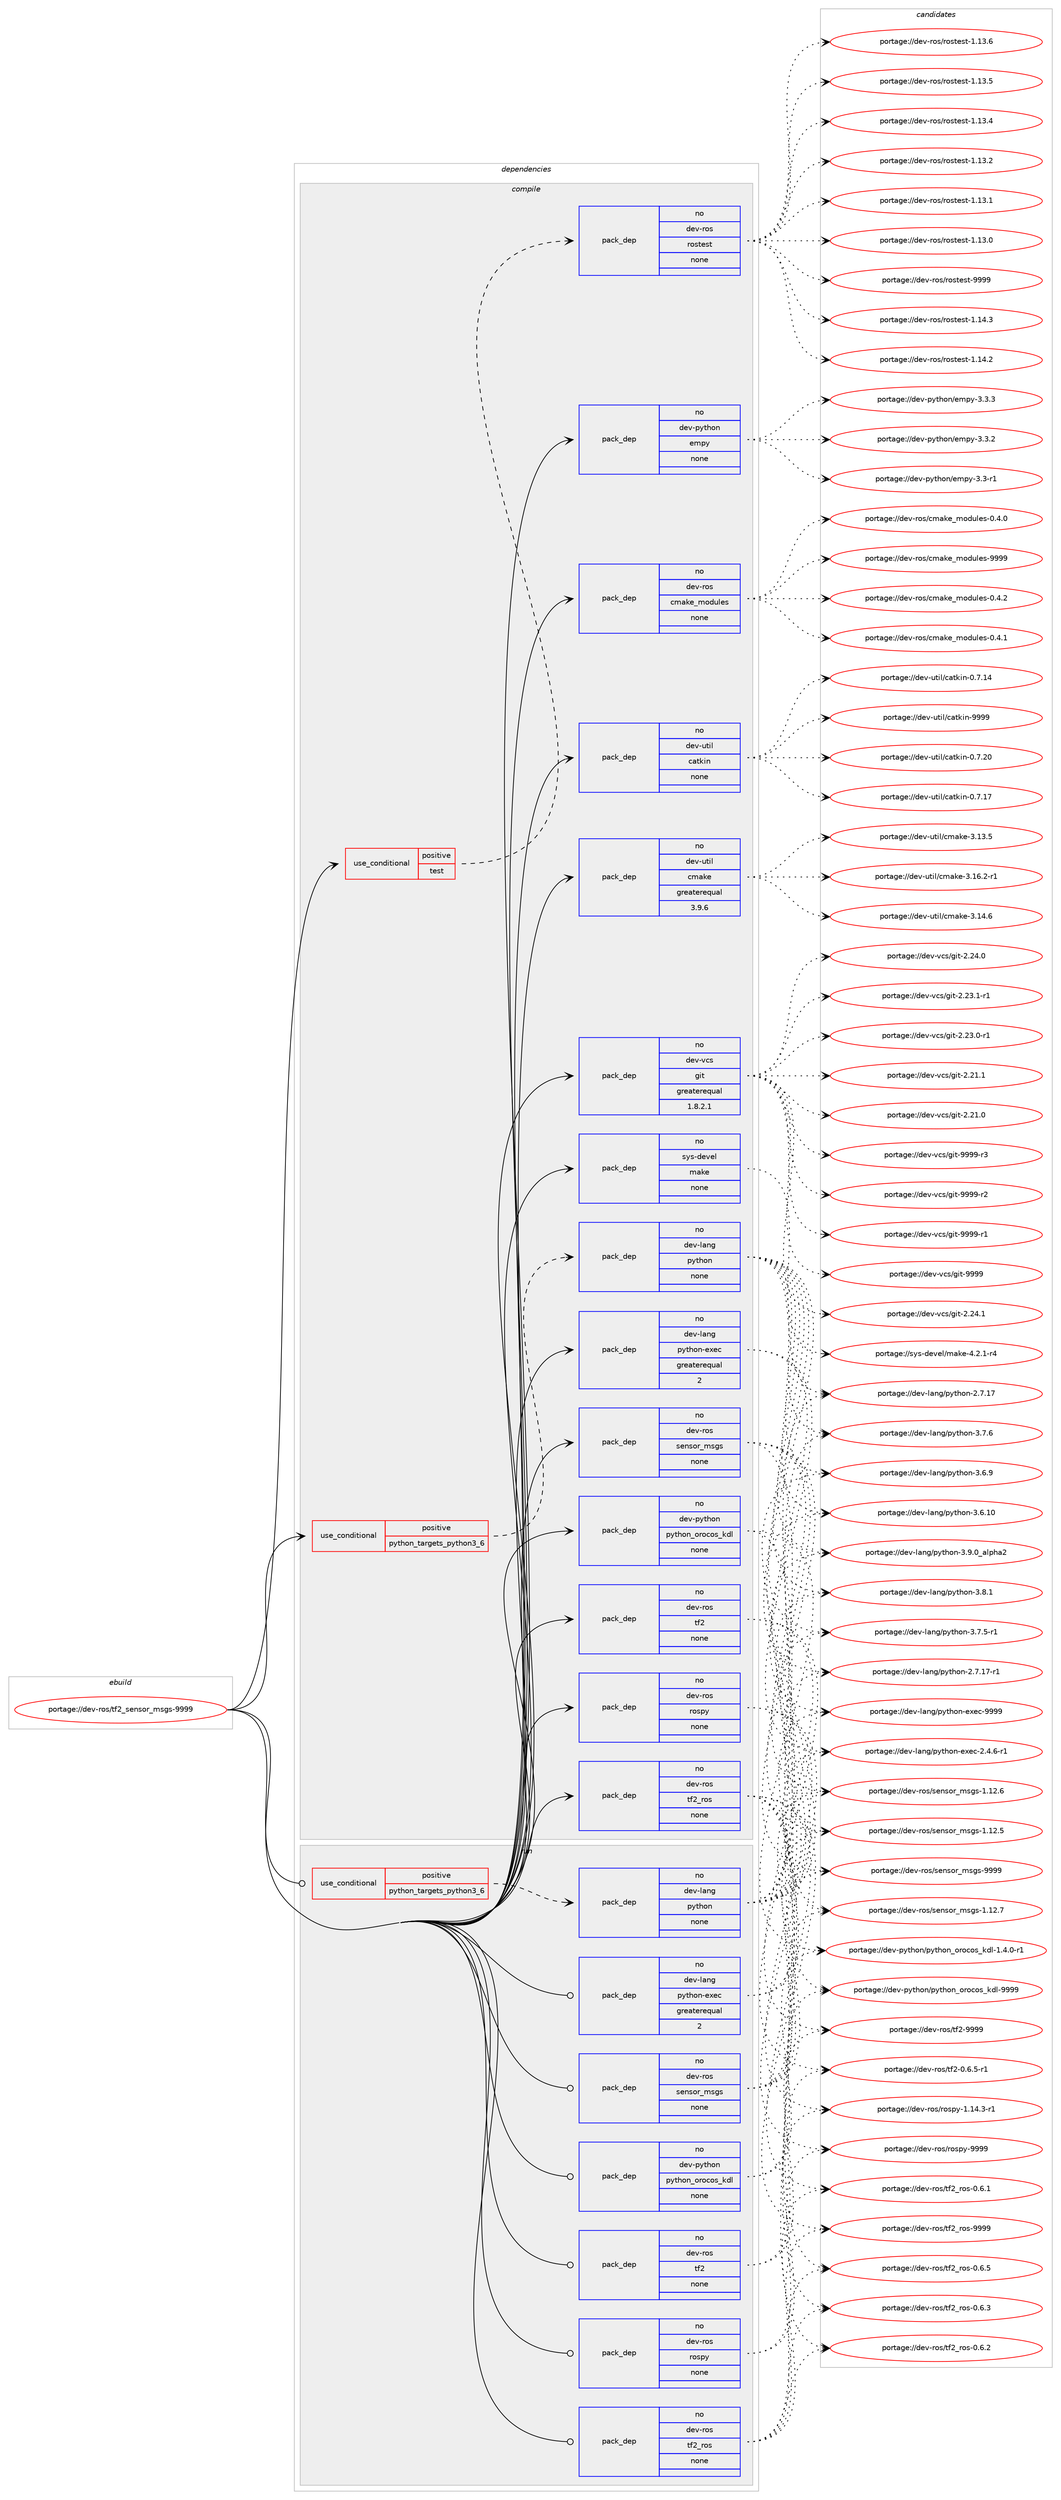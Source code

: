 digraph prolog {

# *************
# Graph options
# *************

newrank=true;
concentrate=true;
compound=true;
graph [rankdir=LR,fontname=Helvetica,fontsize=10,ranksep=1.5];#, ranksep=2.5, nodesep=0.2];
edge  [arrowhead=vee];
node  [fontname=Helvetica,fontsize=10];

# **********
# The ebuild
# **********

subgraph cluster_leftcol {
color=gray;
label=<<i>ebuild</i>>;
id [label="portage://dev-ros/tf2_sensor_msgs-9999", color=red, width=4, href="../dev-ros/tf2_sensor_msgs-9999.svg"];
}

# ****************
# The dependencies
# ****************

subgraph cluster_midcol {
color=gray;
label=<<i>dependencies</i>>;
subgraph cluster_compile {
fillcolor="#eeeeee";
style=filled;
label=<<i>compile</i>>;
subgraph cond95761 {
dependency375006 [label=<<TABLE BORDER="0" CELLBORDER="1" CELLSPACING="0" CELLPADDING="4"><TR><TD ROWSPAN="3" CELLPADDING="10">use_conditional</TD></TR><TR><TD>positive</TD></TR><TR><TD>python_targets_python3_6</TD></TR></TABLE>>, shape=none, color=red];
subgraph pack274392 {
dependency375007 [label=<<TABLE BORDER="0" CELLBORDER="1" CELLSPACING="0" CELLPADDING="4" WIDTH="220"><TR><TD ROWSPAN="6" CELLPADDING="30">pack_dep</TD></TR><TR><TD WIDTH="110">no</TD></TR><TR><TD>dev-lang</TD></TR><TR><TD>python</TD></TR><TR><TD>none</TD></TR><TR><TD></TD></TR></TABLE>>, shape=none, color=blue];
}
dependency375006:e -> dependency375007:w [weight=20,style="dashed",arrowhead="vee"];
}
id:e -> dependency375006:w [weight=20,style="solid",arrowhead="vee"];
subgraph cond95762 {
dependency375008 [label=<<TABLE BORDER="0" CELLBORDER="1" CELLSPACING="0" CELLPADDING="4"><TR><TD ROWSPAN="3" CELLPADDING="10">use_conditional</TD></TR><TR><TD>positive</TD></TR><TR><TD>test</TD></TR></TABLE>>, shape=none, color=red];
subgraph pack274393 {
dependency375009 [label=<<TABLE BORDER="0" CELLBORDER="1" CELLSPACING="0" CELLPADDING="4" WIDTH="220"><TR><TD ROWSPAN="6" CELLPADDING="30">pack_dep</TD></TR><TR><TD WIDTH="110">no</TD></TR><TR><TD>dev-ros</TD></TR><TR><TD>rostest</TD></TR><TR><TD>none</TD></TR><TR><TD></TD></TR></TABLE>>, shape=none, color=blue];
}
dependency375008:e -> dependency375009:w [weight=20,style="dashed",arrowhead="vee"];
}
id:e -> dependency375008:w [weight=20,style="solid",arrowhead="vee"];
subgraph pack274394 {
dependency375010 [label=<<TABLE BORDER="0" CELLBORDER="1" CELLSPACING="0" CELLPADDING="4" WIDTH="220"><TR><TD ROWSPAN="6" CELLPADDING="30">pack_dep</TD></TR><TR><TD WIDTH="110">no</TD></TR><TR><TD>dev-lang</TD></TR><TR><TD>python-exec</TD></TR><TR><TD>greaterequal</TD></TR><TR><TD>2</TD></TR></TABLE>>, shape=none, color=blue];
}
id:e -> dependency375010:w [weight=20,style="solid",arrowhead="vee"];
subgraph pack274395 {
dependency375011 [label=<<TABLE BORDER="0" CELLBORDER="1" CELLSPACING="0" CELLPADDING="4" WIDTH="220"><TR><TD ROWSPAN="6" CELLPADDING="30">pack_dep</TD></TR><TR><TD WIDTH="110">no</TD></TR><TR><TD>dev-python</TD></TR><TR><TD>empy</TD></TR><TR><TD>none</TD></TR><TR><TD></TD></TR></TABLE>>, shape=none, color=blue];
}
id:e -> dependency375011:w [weight=20,style="solid",arrowhead="vee"];
subgraph pack274396 {
dependency375012 [label=<<TABLE BORDER="0" CELLBORDER="1" CELLSPACING="0" CELLPADDING="4" WIDTH="220"><TR><TD ROWSPAN="6" CELLPADDING="30">pack_dep</TD></TR><TR><TD WIDTH="110">no</TD></TR><TR><TD>dev-python</TD></TR><TR><TD>python_orocos_kdl</TD></TR><TR><TD>none</TD></TR><TR><TD></TD></TR></TABLE>>, shape=none, color=blue];
}
id:e -> dependency375012:w [weight=20,style="solid",arrowhead="vee"];
subgraph pack274397 {
dependency375013 [label=<<TABLE BORDER="0" CELLBORDER="1" CELLSPACING="0" CELLPADDING="4" WIDTH="220"><TR><TD ROWSPAN="6" CELLPADDING="30">pack_dep</TD></TR><TR><TD WIDTH="110">no</TD></TR><TR><TD>dev-ros</TD></TR><TR><TD>cmake_modules</TD></TR><TR><TD>none</TD></TR><TR><TD></TD></TR></TABLE>>, shape=none, color=blue];
}
id:e -> dependency375013:w [weight=20,style="solid",arrowhead="vee"];
subgraph pack274398 {
dependency375014 [label=<<TABLE BORDER="0" CELLBORDER="1" CELLSPACING="0" CELLPADDING="4" WIDTH="220"><TR><TD ROWSPAN="6" CELLPADDING="30">pack_dep</TD></TR><TR><TD WIDTH="110">no</TD></TR><TR><TD>dev-ros</TD></TR><TR><TD>rospy</TD></TR><TR><TD>none</TD></TR><TR><TD></TD></TR></TABLE>>, shape=none, color=blue];
}
id:e -> dependency375014:w [weight=20,style="solid",arrowhead="vee"];
subgraph pack274399 {
dependency375015 [label=<<TABLE BORDER="0" CELLBORDER="1" CELLSPACING="0" CELLPADDING="4" WIDTH="220"><TR><TD ROWSPAN="6" CELLPADDING="30">pack_dep</TD></TR><TR><TD WIDTH="110">no</TD></TR><TR><TD>dev-ros</TD></TR><TR><TD>sensor_msgs</TD></TR><TR><TD>none</TD></TR><TR><TD></TD></TR></TABLE>>, shape=none, color=blue];
}
id:e -> dependency375015:w [weight=20,style="solid",arrowhead="vee"];
subgraph pack274400 {
dependency375016 [label=<<TABLE BORDER="0" CELLBORDER="1" CELLSPACING="0" CELLPADDING="4" WIDTH="220"><TR><TD ROWSPAN="6" CELLPADDING="30">pack_dep</TD></TR><TR><TD WIDTH="110">no</TD></TR><TR><TD>dev-ros</TD></TR><TR><TD>tf2</TD></TR><TR><TD>none</TD></TR><TR><TD></TD></TR></TABLE>>, shape=none, color=blue];
}
id:e -> dependency375016:w [weight=20,style="solid",arrowhead="vee"];
subgraph pack274401 {
dependency375017 [label=<<TABLE BORDER="0" CELLBORDER="1" CELLSPACING="0" CELLPADDING="4" WIDTH="220"><TR><TD ROWSPAN="6" CELLPADDING="30">pack_dep</TD></TR><TR><TD WIDTH="110">no</TD></TR><TR><TD>dev-ros</TD></TR><TR><TD>tf2_ros</TD></TR><TR><TD>none</TD></TR><TR><TD></TD></TR></TABLE>>, shape=none, color=blue];
}
id:e -> dependency375017:w [weight=20,style="solid",arrowhead="vee"];
subgraph pack274402 {
dependency375018 [label=<<TABLE BORDER="0" CELLBORDER="1" CELLSPACING="0" CELLPADDING="4" WIDTH="220"><TR><TD ROWSPAN="6" CELLPADDING="30">pack_dep</TD></TR><TR><TD WIDTH="110">no</TD></TR><TR><TD>dev-util</TD></TR><TR><TD>catkin</TD></TR><TR><TD>none</TD></TR><TR><TD></TD></TR></TABLE>>, shape=none, color=blue];
}
id:e -> dependency375018:w [weight=20,style="solid",arrowhead="vee"];
subgraph pack274403 {
dependency375019 [label=<<TABLE BORDER="0" CELLBORDER="1" CELLSPACING="0" CELLPADDING="4" WIDTH="220"><TR><TD ROWSPAN="6" CELLPADDING="30">pack_dep</TD></TR><TR><TD WIDTH="110">no</TD></TR><TR><TD>dev-util</TD></TR><TR><TD>cmake</TD></TR><TR><TD>greaterequal</TD></TR><TR><TD>3.9.6</TD></TR></TABLE>>, shape=none, color=blue];
}
id:e -> dependency375019:w [weight=20,style="solid",arrowhead="vee"];
subgraph pack274404 {
dependency375020 [label=<<TABLE BORDER="0" CELLBORDER="1" CELLSPACING="0" CELLPADDING="4" WIDTH="220"><TR><TD ROWSPAN="6" CELLPADDING="30">pack_dep</TD></TR><TR><TD WIDTH="110">no</TD></TR><TR><TD>dev-vcs</TD></TR><TR><TD>git</TD></TR><TR><TD>greaterequal</TD></TR><TR><TD>1.8.2.1</TD></TR></TABLE>>, shape=none, color=blue];
}
id:e -> dependency375020:w [weight=20,style="solid",arrowhead="vee"];
subgraph pack274405 {
dependency375021 [label=<<TABLE BORDER="0" CELLBORDER="1" CELLSPACING="0" CELLPADDING="4" WIDTH="220"><TR><TD ROWSPAN="6" CELLPADDING="30">pack_dep</TD></TR><TR><TD WIDTH="110">no</TD></TR><TR><TD>sys-devel</TD></TR><TR><TD>make</TD></TR><TR><TD>none</TD></TR><TR><TD></TD></TR></TABLE>>, shape=none, color=blue];
}
id:e -> dependency375021:w [weight=20,style="solid",arrowhead="vee"];
}
subgraph cluster_compileandrun {
fillcolor="#eeeeee";
style=filled;
label=<<i>compile and run</i>>;
}
subgraph cluster_run {
fillcolor="#eeeeee";
style=filled;
label=<<i>run</i>>;
subgraph cond95763 {
dependency375022 [label=<<TABLE BORDER="0" CELLBORDER="1" CELLSPACING="0" CELLPADDING="4"><TR><TD ROWSPAN="3" CELLPADDING="10">use_conditional</TD></TR><TR><TD>positive</TD></TR><TR><TD>python_targets_python3_6</TD></TR></TABLE>>, shape=none, color=red];
subgraph pack274406 {
dependency375023 [label=<<TABLE BORDER="0" CELLBORDER="1" CELLSPACING="0" CELLPADDING="4" WIDTH="220"><TR><TD ROWSPAN="6" CELLPADDING="30">pack_dep</TD></TR><TR><TD WIDTH="110">no</TD></TR><TR><TD>dev-lang</TD></TR><TR><TD>python</TD></TR><TR><TD>none</TD></TR><TR><TD></TD></TR></TABLE>>, shape=none, color=blue];
}
dependency375022:e -> dependency375023:w [weight=20,style="dashed",arrowhead="vee"];
}
id:e -> dependency375022:w [weight=20,style="solid",arrowhead="odot"];
subgraph pack274407 {
dependency375024 [label=<<TABLE BORDER="0" CELLBORDER="1" CELLSPACING="0" CELLPADDING="4" WIDTH="220"><TR><TD ROWSPAN="6" CELLPADDING="30">pack_dep</TD></TR><TR><TD WIDTH="110">no</TD></TR><TR><TD>dev-lang</TD></TR><TR><TD>python-exec</TD></TR><TR><TD>greaterequal</TD></TR><TR><TD>2</TD></TR></TABLE>>, shape=none, color=blue];
}
id:e -> dependency375024:w [weight=20,style="solid",arrowhead="odot"];
subgraph pack274408 {
dependency375025 [label=<<TABLE BORDER="0" CELLBORDER="1" CELLSPACING="0" CELLPADDING="4" WIDTH="220"><TR><TD ROWSPAN="6" CELLPADDING="30">pack_dep</TD></TR><TR><TD WIDTH="110">no</TD></TR><TR><TD>dev-python</TD></TR><TR><TD>python_orocos_kdl</TD></TR><TR><TD>none</TD></TR><TR><TD></TD></TR></TABLE>>, shape=none, color=blue];
}
id:e -> dependency375025:w [weight=20,style="solid",arrowhead="odot"];
subgraph pack274409 {
dependency375026 [label=<<TABLE BORDER="0" CELLBORDER="1" CELLSPACING="0" CELLPADDING="4" WIDTH="220"><TR><TD ROWSPAN="6" CELLPADDING="30">pack_dep</TD></TR><TR><TD WIDTH="110">no</TD></TR><TR><TD>dev-ros</TD></TR><TR><TD>rospy</TD></TR><TR><TD>none</TD></TR><TR><TD></TD></TR></TABLE>>, shape=none, color=blue];
}
id:e -> dependency375026:w [weight=20,style="solid",arrowhead="odot"];
subgraph pack274410 {
dependency375027 [label=<<TABLE BORDER="0" CELLBORDER="1" CELLSPACING="0" CELLPADDING="4" WIDTH="220"><TR><TD ROWSPAN="6" CELLPADDING="30">pack_dep</TD></TR><TR><TD WIDTH="110">no</TD></TR><TR><TD>dev-ros</TD></TR><TR><TD>sensor_msgs</TD></TR><TR><TD>none</TD></TR><TR><TD></TD></TR></TABLE>>, shape=none, color=blue];
}
id:e -> dependency375027:w [weight=20,style="solid",arrowhead="odot"];
subgraph pack274411 {
dependency375028 [label=<<TABLE BORDER="0" CELLBORDER="1" CELLSPACING="0" CELLPADDING="4" WIDTH="220"><TR><TD ROWSPAN="6" CELLPADDING="30">pack_dep</TD></TR><TR><TD WIDTH="110">no</TD></TR><TR><TD>dev-ros</TD></TR><TR><TD>tf2</TD></TR><TR><TD>none</TD></TR><TR><TD></TD></TR></TABLE>>, shape=none, color=blue];
}
id:e -> dependency375028:w [weight=20,style="solid",arrowhead="odot"];
subgraph pack274412 {
dependency375029 [label=<<TABLE BORDER="0" CELLBORDER="1" CELLSPACING="0" CELLPADDING="4" WIDTH="220"><TR><TD ROWSPAN="6" CELLPADDING="30">pack_dep</TD></TR><TR><TD WIDTH="110">no</TD></TR><TR><TD>dev-ros</TD></TR><TR><TD>tf2_ros</TD></TR><TR><TD>none</TD></TR><TR><TD></TD></TR></TABLE>>, shape=none, color=blue];
}
id:e -> dependency375029:w [weight=20,style="solid",arrowhead="odot"];
}
}

# **************
# The candidates
# **************

subgraph cluster_choices {
rank=same;
color=gray;
label=<<i>candidates</i>>;

subgraph choice274392 {
color=black;
nodesep=1;
choice10010111845108971101034711212111610411111045514657464895971081121049750 [label="portage://dev-lang/python-3.9.0_alpha2", color=red, width=4,href="../dev-lang/python-3.9.0_alpha2.svg"];
choice100101118451089711010347112121116104111110455146564649 [label="portage://dev-lang/python-3.8.1", color=red, width=4,href="../dev-lang/python-3.8.1.svg"];
choice100101118451089711010347112121116104111110455146554654 [label="portage://dev-lang/python-3.7.6", color=red, width=4,href="../dev-lang/python-3.7.6.svg"];
choice1001011184510897110103471121211161041111104551465546534511449 [label="portage://dev-lang/python-3.7.5-r1", color=red, width=4,href="../dev-lang/python-3.7.5-r1.svg"];
choice100101118451089711010347112121116104111110455146544657 [label="portage://dev-lang/python-3.6.9", color=red, width=4,href="../dev-lang/python-3.6.9.svg"];
choice10010111845108971101034711212111610411111045514654464948 [label="portage://dev-lang/python-3.6.10", color=red, width=4,href="../dev-lang/python-3.6.10.svg"];
choice100101118451089711010347112121116104111110455046554649554511449 [label="portage://dev-lang/python-2.7.17-r1", color=red, width=4,href="../dev-lang/python-2.7.17-r1.svg"];
choice10010111845108971101034711212111610411111045504655464955 [label="portage://dev-lang/python-2.7.17", color=red, width=4,href="../dev-lang/python-2.7.17.svg"];
dependency375007:e -> choice10010111845108971101034711212111610411111045514657464895971081121049750:w [style=dotted,weight="100"];
dependency375007:e -> choice100101118451089711010347112121116104111110455146564649:w [style=dotted,weight="100"];
dependency375007:e -> choice100101118451089711010347112121116104111110455146554654:w [style=dotted,weight="100"];
dependency375007:e -> choice1001011184510897110103471121211161041111104551465546534511449:w [style=dotted,weight="100"];
dependency375007:e -> choice100101118451089711010347112121116104111110455146544657:w [style=dotted,weight="100"];
dependency375007:e -> choice10010111845108971101034711212111610411111045514654464948:w [style=dotted,weight="100"];
dependency375007:e -> choice100101118451089711010347112121116104111110455046554649554511449:w [style=dotted,weight="100"];
dependency375007:e -> choice10010111845108971101034711212111610411111045504655464955:w [style=dotted,weight="100"];
}
subgraph choice274393 {
color=black;
nodesep=1;
choice10010111845114111115471141111151161011151164557575757 [label="portage://dev-ros/rostest-9999", color=red, width=4,href="../dev-ros/rostest-9999.svg"];
choice100101118451141111154711411111511610111511645494649524651 [label="portage://dev-ros/rostest-1.14.3", color=red, width=4,href="../dev-ros/rostest-1.14.3.svg"];
choice100101118451141111154711411111511610111511645494649524650 [label="portage://dev-ros/rostest-1.14.2", color=red, width=4,href="../dev-ros/rostest-1.14.2.svg"];
choice100101118451141111154711411111511610111511645494649514654 [label="portage://dev-ros/rostest-1.13.6", color=red, width=4,href="../dev-ros/rostest-1.13.6.svg"];
choice100101118451141111154711411111511610111511645494649514653 [label="portage://dev-ros/rostest-1.13.5", color=red, width=4,href="../dev-ros/rostest-1.13.5.svg"];
choice100101118451141111154711411111511610111511645494649514652 [label="portage://dev-ros/rostest-1.13.4", color=red, width=4,href="../dev-ros/rostest-1.13.4.svg"];
choice100101118451141111154711411111511610111511645494649514650 [label="portage://dev-ros/rostest-1.13.2", color=red, width=4,href="../dev-ros/rostest-1.13.2.svg"];
choice100101118451141111154711411111511610111511645494649514649 [label="portage://dev-ros/rostest-1.13.1", color=red, width=4,href="../dev-ros/rostest-1.13.1.svg"];
choice100101118451141111154711411111511610111511645494649514648 [label="portage://dev-ros/rostest-1.13.0", color=red, width=4,href="../dev-ros/rostest-1.13.0.svg"];
dependency375009:e -> choice10010111845114111115471141111151161011151164557575757:w [style=dotted,weight="100"];
dependency375009:e -> choice100101118451141111154711411111511610111511645494649524651:w [style=dotted,weight="100"];
dependency375009:e -> choice100101118451141111154711411111511610111511645494649524650:w [style=dotted,weight="100"];
dependency375009:e -> choice100101118451141111154711411111511610111511645494649514654:w [style=dotted,weight="100"];
dependency375009:e -> choice100101118451141111154711411111511610111511645494649514653:w [style=dotted,weight="100"];
dependency375009:e -> choice100101118451141111154711411111511610111511645494649514652:w [style=dotted,weight="100"];
dependency375009:e -> choice100101118451141111154711411111511610111511645494649514650:w [style=dotted,weight="100"];
dependency375009:e -> choice100101118451141111154711411111511610111511645494649514649:w [style=dotted,weight="100"];
dependency375009:e -> choice100101118451141111154711411111511610111511645494649514648:w [style=dotted,weight="100"];
}
subgraph choice274394 {
color=black;
nodesep=1;
choice10010111845108971101034711212111610411111045101120101994557575757 [label="portage://dev-lang/python-exec-9999", color=red, width=4,href="../dev-lang/python-exec-9999.svg"];
choice10010111845108971101034711212111610411111045101120101994550465246544511449 [label="portage://dev-lang/python-exec-2.4.6-r1", color=red, width=4,href="../dev-lang/python-exec-2.4.6-r1.svg"];
dependency375010:e -> choice10010111845108971101034711212111610411111045101120101994557575757:w [style=dotted,weight="100"];
dependency375010:e -> choice10010111845108971101034711212111610411111045101120101994550465246544511449:w [style=dotted,weight="100"];
}
subgraph choice274395 {
color=black;
nodesep=1;
choice1001011184511212111610411111047101109112121455146514651 [label="portage://dev-python/empy-3.3.3", color=red, width=4,href="../dev-python/empy-3.3.3.svg"];
choice1001011184511212111610411111047101109112121455146514650 [label="portage://dev-python/empy-3.3.2", color=red, width=4,href="../dev-python/empy-3.3.2.svg"];
choice1001011184511212111610411111047101109112121455146514511449 [label="portage://dev-python/empy-3.3-r1", color=red, width=4,href="../dev-python/empy-3.3-r1.svg"];
dependency375011:e -> choice1001011184511212111610411111047101109112121455146514651:w [style=dotted,weight="100"];
dependency375011:e -> choice1001011184511212111610411111047101109112121455146514650:w [style=dotted,weight="100"];
dependency375011:e -> choice1001011184511212111610411111047101109112121455146514511449:w [style=dotted,weight="100"];
}
subgraph choice274396 {
color=black;
nodesep=1;
choice10010111845112121116104111110471121211161041111109511111411199111115951071001084557575757 [label="portage://dev-python/python_orocos_kdl-9999", color=red, width=4,href="../dev-python/python_orocos_kdl-9999.svg"];
choice10010111845112121116104111110471121211161041111109511111411199111115951071001084549465246484511449 [label="portage://dev-python/python_orocos_kdl-1.4.0-r1", color=red, width=4,href="../dev-python/python_orocos_kdl-1.4.0-r1.svg"];
dependency375012:e -> choice10010111845112121116104111110471121211161041111109511111411199111115951071001084557575757:w [style=dotted,weight="100"];
dependency375012:e -> choice10010111845112121116104111110471121211161041111109511111411199111115951071001084549465246484511449:w [style=dotted,weight="100"];
}
subgraph choice274397 {
color=black;
nodesep=1;
choice10010111845114111115479910997107101951091111001171081011154557575757 [label="portage://dev-ros/cmake_modules-9999", color=red, width=4,href="../dev-ros/cmake_modules-9999.svg"];
choice1001011184511411111547991099710710195109111100117108101115454846524650 [label="portage://dev-ros/cmake_modules-0.4.2", color=red, width=4,href="../dev-ros/cmake_modules-0.4.2.svg"];
choice1001011184511411111547991099710710195109111100117108101115454846524649 [label="portage://dev-ros/cmake_modules-0.4.1", color=red, width=4,href="../dev-ros/cmake_modules-0.4.1.svg"];
choice1001011184511411111547991099710710195109111100117108101115454846524648 [label="portage://dev-ros/cmake_modules-0.4.0", color=red, width=4,href="../dev-ros/cmake_modules-0.4.0.svg"];
dependency375013:e -> choice10010111845114111115479910997107101951091111001171081011154557575757:w [style=dotted,weight="100"];
dependency375013:e -> choice1001011184511411111547991099710710195109111100117108101115454846524650:w [style=dotted,weight="100"];
dependency375013:e -> choice1001011184511411111547991099710710195109111100117108101115454846524649:w [style=dotted,weight="100"];
dependency375013:e -> choice1001011184511411111547991099710710195109111100117108101115454846524648:w [style=dotted,weight="100"];
}
subgraph choice274398 {
color=black;
nodesep=1;
choice10010111845114111115471141111151121214557575757 [label="portage://dev-ros/rospy-9999", color=red, width=4,href="../dev-ros/rospy-9999.svg"];
choice1001011184511411111547114111115112121454946495246514511449 [label="portage://dev-ros/rospy-1.14.3-r1", color=red, width=4,href="../dev-ros/rospy-1.14.3-r1.svg"];
dependency375014:e -> choice10010111845114111115471141111151121214557575757:w [style=dotted,weight="100"];
dependency375014:e -> choice1001011184511411111547114111115112121454946495246514511449:w [style=dotted,weight="100"];
}
subgraph choice274399 {
color=black;
nodesep=1;
choice1001011184511411111547115101110115111114951091151031154557575757 [label="portage://dev-ros/sensor_msgs-9999", color=red, width=4,href="../dev-ros/sensor_msgs-9999.svg"];
choice10010111845114111115471151011101151111149510911510311545494649504655 [label="portage://dev-ros/sensor_msgs-1.12.7", color=red, width=4,href="../dev-ros/sensor_msgs-1.12.7.svg"];
choice10010111845114111115471151011101151111149510911510311545494649504654 [label="portage://dev-ros/sensor_msgs-1.12.6", color=red, width=4,href="../dev-ros/sensor_msgs-1.12.6.svg"];
choice10010111845114111115471151011101151111149510911510311545494649504653 [label="portage://dev-ros/sensor_msgs-1.12.5", color=red, width=4,href="../dev-ros/sensor_msgs-1.12.5.svg"];
dependency375015:e -> choice1001011184511411111547115101110115111114951091151031154557575757:w [style=dotted,weight="100"];
dependency375015:e -> choice10010111845114111115471151011101151111149510911510311545494649504655:w [style=dotted,weight="100"];
dependency375015:e -> choice10010111845114111115471151011101151111149510911510311545494649504654:w [style=dotted,weight="100"];
dependency375015:e -> choice10010111845114111115471151011101151111149510911510311545494649504653:w [style=dotted,weight="100"];
}
subgraph choice274400 {
color=black;
nodesep=1;
choice1001011184511411111547116102504557575757 [label="portage://dev-ros/tf2-9999", color=red, width=4,href="../dev-ros/tf2-9999.svg"];
choice1001011184511411111547116102504548465446534511449 [label="portage://dev-ros/tf2-0.6.5-r1", color=red, width=4,href="../dev-ros/tf2-0.6.5-r1.svg"];
dependency375016:e -> choice1001011184511411111547116102504557575757:w [style=dotted,weight="100"];
dependency375016:e -> choice1001011184511411111547116102504548465446534511449:w [style=dotted,weight="100"];
}
subgraph choice274401 {
color=black;
nodesep=1;
choice100101118451141111154711610250951141111154557575757 [label="portage://dev-ros/tf2_ros-9999", color=red, width=4,href="../dev-ros/tf2_ros-9999.svg"];
choice10010111845114111115471161025095114111115454846544653 [label="portage://dev-ros/tf2_ros-0.6.5", color=red, width=4,href="../dev-ros/tf2_ros-0.6.5.svg"];
choice10010111845114111115471161025095114111115454846544651 [label="portage://dev-ros/tf2_ros-0.6.3", color=red, width=4,href="../dev-ros/tf2_ros-0.6.3.svg"];
choice10010111845114111115471161025095114111115454846544650 [label="portage://dev-ros/tf2_ros-0.6.2", color=red, width=4,href="../dev-ros/tf2_ros-0.6.2.svg"];
choice10010111845114111115471161025095114111115454846544649 [label="portage://dev-ros/tf2_ros-0.6.1", color=red, width=4,href="../dev-ros/tf2_ros-0.6.1.svg"];
dependency375017:e -> choice100101118451141111154711610250951141111154557575757:w [style=dotted,weight="100"];
dependency375017:e -> choice10010111845114111115471161025095114111115454846544653:w [style=dotted,weight="100"];
dependency375017:e -> choice10010111845114111115471161025095114111115454846544651:w [style=dotted,weight="100"];
dependency375017:e -> choice10010111845114111115471161025095114111115454846544650:w [style=dotted,weight="100"];
dependency375017:e -> choice10010111845114111115471161025095114111115454846544649:w [style=dotted,weight="100"];
}
subgraph choice274402 {
color=black;
nodesep=1;
choice100101118451171161051084799971161071051104557575757 [label="portage://dev-util/catkin-9999", color=red, width=4,href="../dev-util/catkin-9999.svg"];
choice1001011184511711610510847999711610710511045484655465048 [label="portage://dev-util/catkin-0.7.20", color=red, width=4,href="../dev-util/catkin-0.7.20.svg"];
choice1001011184511711610510847999711610710511045484655464955 [label="portage://dev-util/catkin-0.7.17", color=red, width=4,href="../dev-util/catkin-0.7.17.svg"];
choice1001011184511711610510847999711610710511045484655464952 [label="portage://dev-util/catkin-0.7.14", color=red, width=4,href="../dev-util/catkin-0.7.14.svg"];
dependency375018:e -> choice100101118451171161051084799971161071051104557575757:w [style=dotted,weight="100"];
dependency375018:e -> choice1001011184511711610510847999711610710511045484655465048:w [style=dotted,weight="100"];
dependency375018:e -> choice1001011184511711610510847999711610710511045484655464955:w [style=dotted,weight="100"];
dependency375018:e -> choice1001011184511711610510847999711610710511045484655464952:w [style=dotted,weight="100"];
}
subgraph choice274403 {
color=black;
nodesep=1;
choice10010111845117116105108479910997107101455146495446504511449 [label="portage://dev-util/cmake-3.16.2-r1", color=red, width=4,href="../dev-util/cmake-3.16.2-r1.svg"];
choice1001011184511711610510847991099710710145514649524654 [label="portage://dev-util/cmake-3.14.6", color=red, width=4,href="../dev-util/cmake-3.14.6.svg"];
choice1001011184511711610510847991099710710145514649514653 [label="portage://dev-util/cmake-3.13.5", color=red, width=4,href="../dev-util/cmake-3.13.5.svg"];
dependency375019:e -> choice10010111845117116105108479910997107101455146495446504511449:w [style=dotted,weight="100"];
dependency375019:e -> choice1001011184511711610510847991099710710145514649524654:w [style=dotted,weight="100"];
dependency375019:e -> choice1001011184511711610510847991099710710145514649514653:w [style=dotted,weight="100"];
}
subgraph choice274404 {
color=black;
nodesep=1;
choice10010111845118991154710310511645575757574511451 [label="portage://dev-vcs/git-9999-r3", color=red, width=4,href="../dev-vcs/git-9999-r3.svg"];
choice10010111845118991154710310511645575757574511450 [label="portage://dev-vcs/git-9999-r2", color=red, width=4,href="../dev-vcs/git-9999-r2.svg"];
choice10010111845118991154710310511645575757574511449 [label="portage://dev-vcs/git-9999-r1", color=red, width=4,href="../dev-vcs/git-9999-r1.svg"];
choice1001011184511899115471031051164557575757 [label="portage://dev-vcs/git-9999", color=red, width=4,href="../dev-vcs/git-9999.svg"];
choice10010111845118991154710310511645504650524649 [label="portage://dev-vcs/git-2.24.1", color=red, width=4,href="../dev-vcs/git-2.24.1.svg"];
choice10010111845118991154710310511645504650524648 [label="portage://dev-vcs/git-2.24.0", color=red, width=4,href="../dev-vcs/git-2.24.0.svg"];
choice100101118451189911547103105116455046505146494511449 [label="portage://dev-vcs/git-2.23.1-r1", color=red, width=4,href="../dev-vcs/git-2.23.1-r1.svg"];
choice100101118451189911547103105116455046505146484511449 [label="portage://dev-vcs/git-2.23.0-r1", color=red, width=4,href="../dev-vcs/git-2.23.0-r1.svg"];
choice10010111845118991154710310511645504650494649 [label="portage://dev-vcs/git-2.21.1", color=red, width=4,href="../dev-vcs/git-2.21.1.svg"];
choice10010111845118991154710310511645504650494648 [label="portage://dev-vcs/git-2.21.0", color=red, width=4,href="../dev-vcs/git-2.21.0.svg"];
dependency375020:e -> choice10010111845118991154710310511645575757574511451:w [style=dotted,weight="100"];
dependency375020:e -> choice10010111845118991154710310511645575757574511450:w [style=dotted,weight="100"];
dependency375020:e -> choice10010111845118991154710310511645575757574511449:w [style=dotted,weight="100"];
dependency375020:e -> choice1001011184511899115471031051164557575757:w [style=dotted,weight="100"];
dependency375020:e -> choice10010111845118991154710310511645504650524649:w [style=dotted,weight="100"];
dependency375020:e -> choice10010111845118991154710310511645504650524648:w [style=dotted,weight="100"];
dependency375020:e -> choice100101118451189911547103105116455046505146494511449:w [style=dotted,weight="100"];
dependency375020:e -> choice100101118451189911547103105116455046505146484511449:w [style=dotted,weight="100"];
dependency375020:e -> choice10010111845118991154710310511645504650494649:w [style=dotted,weight="100"];
dependency375020:e -> choice10010111845118991154710310511645504650494648:w [style=dotted,weight="100"];
}
subgraph choice274405 {
color=black;
nodesep=1;
choice1151211154510010111810110847109971071014552465046494511452 [label="portage://sys-devel/make-4.2.1-r4", color=red, width=4,href="../sys-devel/make-4.2.1-r4.svg"];
dependency375021:e -> choice1151211154510010111810110847109971071014552465046494511452:w [style=dotted,weight="100"];
}
subgraph choice274406 {
color=black;
nodesep=1;
choice10010111845108971101034711212111610411111045514657464895971081121049750 [label="portage://dev-lang/python-3.9.0_alpha2", color=red, width=4,href="../dev-lang/python-3.9.0_alpha2.svg"];
choice100101118451089711010347112121116104111110455146564649 [label="portage://dev-lang/python-3.8.1", color=red, width=4,href="../dev-lang/python-3.8.1.svg"];
choice100101118451089711010347112121116104111110455146554654 [label="portage://dev-lang/python-3.7.6", color=red, width=4,href="../dev-lang/python-3.7.6.svg"];
choice1001011184510897110103471121211161041111104551465546534511449 [label="portage://dev-lang/python-3.7.5-r1", color=red, width=4,href="../dev-lang/python-3.7.5-r1.svg"];
choice100101118451089711010347112121116104111110455146544657 [label="portage://dev-lang/python-3.6.9", color=red, width=4,href="../dev-lang/python-3.6.9.svg"];
choice10010111845108971101034711212111610411111045514654464948 [label="portage://dev-lang/python-3.6.10", color=red, width=4,href="../dev-lang/python-3.6.10.svg"];
choice100101118451089711010347112121116104111110455046554649554511449 [label="portage://dev-lang/python-2.7.17-r1", color=red, width=4,href="../dev-lang/python-2.7.17-r1.svg"];
choice10010111845108971101034711212111610411111045504655464955 [label="portage://dev-lang/python-2.7.17", color=red, width=4,href="../dev-lang/python-2.7.17.svg"];
dependency375023:e -> choice10010111845108971101034711212111610411111045514657464895971081121049750:w [style=dotted,weight="100"];
dependency375023:e -> choice100101118451089711010347112121116104111110455146564649:w [style=dotted,weight="100"];
dependency375023:e -> choice100101118451089711010347112121116104111110455146554654:w [style=dotted,weight="100"];
dependency375023:e -> choice1001011184510897110103471121211161041111104551465546534511449:w [style=dotted,weight="100"];
dependency375023:e -> choice100101118451089711010347112121116104111110455146544657:w [style=dotted,weight="100"];
dependency375023:e -> choice10010111845108971101034711212111610411111045514654464948:w [style=dotted,weight="100"];
dependency375023:e -> choice100101118451089711010347112121116104111110455046554649554511449:w [style=dotted,weight="100"];
dependency375023:e -> choice10010111845108971101034711212111610411111045504655464955:w [style=dotted,weight="100"];
}
subgraph choice274407 {
color=black;
nodesep=1;
choice10010111845108971101034711212111610411111045101120101994557575757 [label="portage://dev-lang/python-exec-9999", color=red, width=4,href="../dev-lang/python-exec-9999.svg"];
choice10010111845108971101034711212111610411111045101120101994550465246544511449 [label="portage://dev-lang/python-exec-2.4.6-r1", color=red, width=4,href="../dev-lang/python-exec-2.4.6-r1.svg"];
dependency375024:e -> choice10010111845108971101034711212111610411111045101120101994557575757:w [style=dotted,weight="100"];
dependency375024:e -> choice10010111845108971101034711212111610411111045101120101994550465246544511449:w [style=dotted,weight="100"];
}
subgraph choice274408 {
color=black;
nodesep=1;
choice10010111845112121116104111110471121211161041111109511111411199111115951071001084557575757 [label="portage://dev-python/python_orocos_kdl-9999", color=red, width=4,href="../dev-python/python_orocos_kdl-9999.svg"];
choice10010111845112121116104111110471121211161041111109511111411199111115951071001084549465246484511449 [label="portage://dev-python/python_orocos_kdl-1.4.0-r1", color=red, width=4,href="../dev-python/python_orocos_kdl-1.4.0-r1.svg"];
dependency375025:e -> choice10010111845112121116104111110471121211161041111109511111411199111115951071001084557575757:w [style=dotted,weight="100"];
dependency375025:e -> choice10010111845112121116104111110471121211161041111109511111411199111115951071001084549465246484511449:w [style=dotted,weight="100"];
}
subgraph choice274409 {
color=black;
nodesep=1;
choice10010111845114111115471141111151121214557575757 [label="portage://dev-ros/rospy-9999", color=red, width=4,href="../dev-ros/rospy-9999.svg"];
choice1001011184511411111547114111115112121454946495246514511449 [label="portage://dev-ros/rospy-1.14.3-r1", color=red, width=4,href="../dev-ros/rospy-1.14.3-r1.svg"];
dependency375026:e -> choice10010111845114111115471141111151121214557575757:w [style=dotted,weight="100"];
dependency375026:e -> choice1001011184511411111547114111115112121454946495246514511449:w [style=dotted,weight="100"];
}
subgraph choice274410 {
color=black;
nodesep=1;
choice1001011184511411111547115101110115111114951091151031154557575757 [label="portage://dev-ros/sensor_msgs-9999", color=red, width=4,href="../dev-ros/sensor_msgs-9999.svg"];
choice10010111845114111115471151011101151111149510911510311545494649504655 [label="portage://dev-ros/sensor_msgs-1.12.7", color=red, width=4,href="../dev-ros/sensor_msgs-1.12.7.svg"];
choice10010111845114111115471151011101151111149510911510311545494649504654 [label="portage://dev-ros/sensor_msgs-1.12.6", color=red, width=4,href="../dev-ros/sensor_msgs-1.12.6.svg"];
choice10010111845114111115471151011101151111149510911510311545494649504653 [label="portage://dev-ros/sensor_msgs-1.12.5", color=red, width=4,href="../dev-ros/sensor_msgs-1.12.5.svg"];
dependency375027:e -> choice1001011184511411111547115101110115111114951091151031154557575757:w [style=dotted,weight="100"];
dependency375027:e -> choice10010111845114111115471151011101151111149510911510311545494649504655:w [style=dotted,weight="100"];
dependency375027:e -> choice10010111845114111115471151011101151111149510911510311545494649504654:w [style=dotted,weight="100"];
dependency375027:e -> choice10010111845114111115471151011101151111149510911510311545494649504653:w [style=dotted,weight="100"];
}
subgraph choice274411 {
color=black;
nodesep=1;
choice1001011184511411111547116102504557575757 [label="portage://dev-ros/tf2-9999", color=red, width=4,href="../dev-ros/tf2-9999.svg"];
choice1001011184511411111547116102504548465446534511449 [label="portage://dev-ros/tf2-0.6.5-r1", color=red, width=4,href="../dev-ros/tf2-0.6.5-r1.svg"];
dependency375028:e -> choice1001011184511411111547116102504557575757:w [style=dotted,weight="100"];
dependency375028:e -> choice1001011184511411111547116102504548465446534511449:w [style=dotted,weight="100"];
}
subgraph choice274412 {
color=black;
nodesep=1;
choice100101118451141111154711610250951141111154557575757 [label="portage://dev-ros/tf2_ros-9999", color=red, width=4,href="../dev-ros/tf2_ros-9999.svg"];
choice10010111845114111115471161025095114111115454846544653 [label="portage://dev-ros/tf2_ros-0.6.5", color=red, width=4,href="../dev-ros/tf2_ros-0.6.5.svg"];
choice10010111845114111115471161025095114111115454846544651 [label="portage://dev-ros/tf2_ros-0.6.3", color=red, width=4,href="../dev-ros/tf2_ros-0.6.3.svg"];
choice10010111845114111115471161025095114111115454846544650 [label="portage://dev-ros/tf2_ros-0.6.2", color=red, width=4,href="../dev-ros/tf2_ros-0.6.2.svg"];
choice10010111845114111115471161025095114111115454846544649 [label="portage://dev-ros/tf2_ros-0.6.1", color=red, width=4,href="../dev-ros/tf2_ros-0.6.1.svg"];
dependency375029:e -> choice100101118451141111154711610250951141111154557575757:w [style=dotted,weight="100"];
dependency375029:e -> choice10010111845114111115471161025095114111115454846544653:w [style=dotted,weight="100"];
dependency375029:e -> choice10010111845114111115471161025095114111115454846544651:w [style=dotted,weight="100"];
dependency375029:e -> choice10010111845114111115471161025095114111115454846544650:w [style=dotted,weight="100"];
dependency375029:e -> choice10010111845114111115471161025095114111115454846544649:w [style=dotted,weight="100"];
}
}

}
